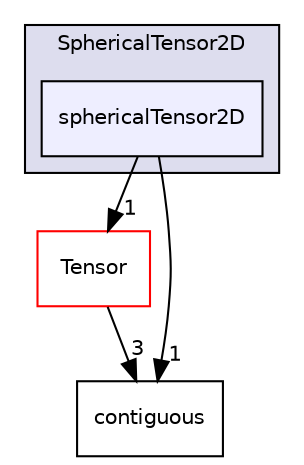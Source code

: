 digraph "src/OpenFOAM/primitives/SphericalTensor2D/sphericalTensor2D" {
  bgcolor=transparent;
  compound=true
  node [ fontsize="10", fontname="Helvetica"];
  edge [ labelfontsize="10", labelfontname="Helvetica"];
  subgraph clusterdir_03cbbdc57deccee747de3682b626c91e {
    graph [ bgcolor="#ddddee", pencolor="black", label="SphericalTensor2D" fontname="Helvetica", fontsize="10", URL="dir_03cbbdc57deccee747de3682b626c91e.html"]
  dir_52e85f544df0d6ba69e1fc494c7299af [shape=box, label="sphericalTensor2D", style="filled", fillcolor="#eeeeff", pencolor="black", URL="dir_52e85f544df0d6ba69e1fc494c7299af.html"];
  }
  dir_15da0e2a135f43ffeb4645c968ce8ac7 [shape=box label="Tensor" color="red" URL="dir_15da0e2a135f43ffeb4645c968ce8ac7.html"];
  dir_1b29830830533868fb04f0e807b2ad78 [shape=box label="contiguous" URL="dir_1b29830830533868fb04f0e807b2ad78.html"];
  dir_52e85f544df0d6ba69e1fc494c7299af->dir_15da0e2a135f43ffeb4645c968ce8ac7 [headlabel="1", labeldistance=1.5 headhref="dir_002400_002416.html"];
  dir_52e85f544df0d6ba69e1fc494c7299af->dir_1b29830830533868fb04f0e807b2ad78 [headlabel="1", labeldistance=1.5 headhref="dir_002400_002333.html"];
  dir_15da0e2a135f43ffeb4645c968ce8ac7->dir_1b29830830533868fb04f0e807b2ad78 [headlabel="3", labeldistance=1.5 headhref="dir_002416_002333.html"];
}
